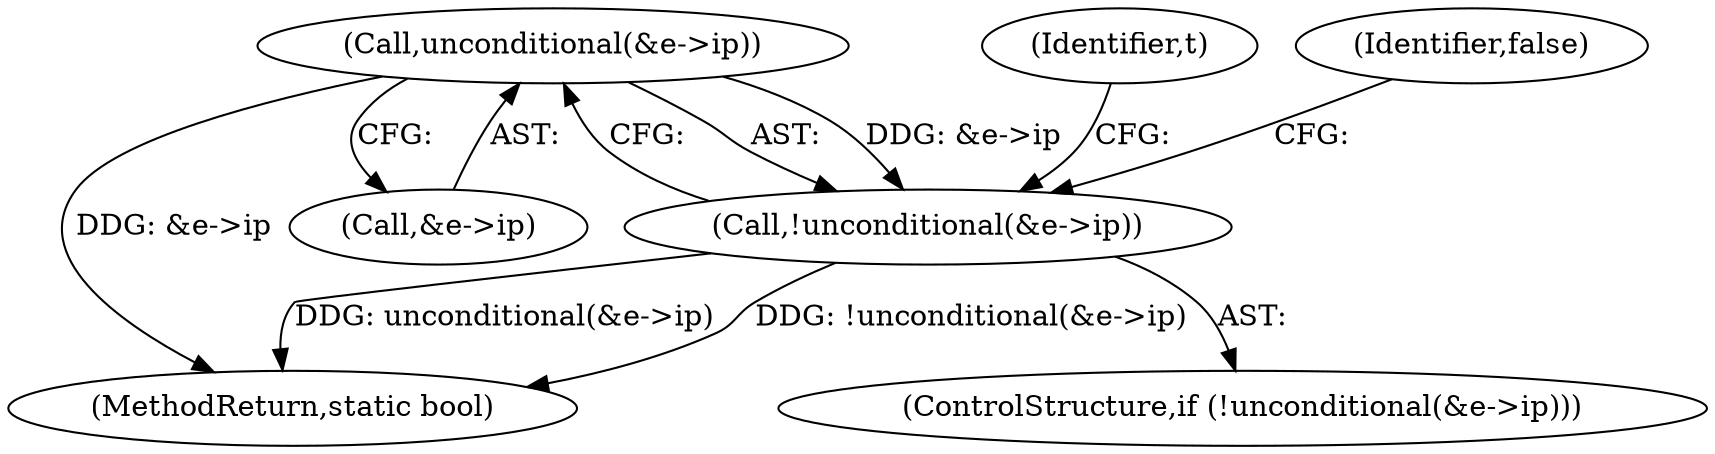 digraph "0_linux_54d83fc74aa9ec72794373cb47432c5f7fb1a309_4@pointer" {
"1000107" [label="(Call,unconditional(&e->ip))"];
"1000106" [label="(Call,!unconditional(&e->ip))"];
"1000105" [label="(ControlStructure,if (!unconditional(&e->ip)))"];
"1000153" [label="(MethodReturn,static bool)"];
"1000107" [label="(Call,unconditional(&e->ip))"];
"1000115" [label="(Identifier,t)"];
"1000113" [label="(Identifier,false)"];
"1000106" [label="(Call,!unconditional(&e->ip))"];
"1000108" [label="(Call,&e->ip)"];
"1000107" -> "1000106"  [label="AST: "];
"1000107" -> "1000108"  [label="CFG: "];
"1000108" -> "1000107"  [label="AST: "];
"1000106" -> "1000107"  [label="CFG: "];
"1000107" -> "1000153"  [label="DDG: &e->ip"];
"1000107" -> "1000106"  [label="DDG: &e->ip"];
"1000106" -> "1000105"  [label="AST: "];
"1000113" -> "1000106"  [label="CFG: "];
"1000115" -> "1000106"  [label="CFG: "];
"1000106" -> "1000153"  [label="DDG: unconditional(&e->ip)"];
"1000106" -> "1000153"  [label="DDG: !unconditional(&e->ip)"];
}
